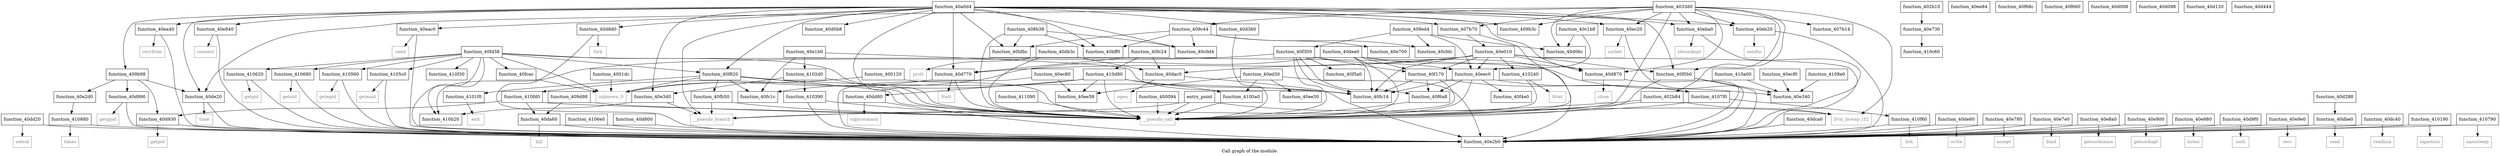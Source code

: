 digraph "Call graph of the module." {
  label="Call graph of the module.";
  node [shape=record];

  Node_function_40dca0 [label="{function_40dca0}"];
  Node_function_40dd20 [label="{function_40dd20}"];
  Node_function_40dd80 [label="{function_40dd80}"];
  Node_function_40ea40 [label="{function_40ea40}"];
  Node_function_40de20 [label="{function_40de20}"];
  Node_function_40de80 [label="{function_40de80}"];
  Node_function_40e340 [label="{function_40e340}"];
  Node_function_40eba0 [label="{function_40eba0}"];
  Node_function_40e3d0 [label="{function_40e3d0}"];
  Node_function_40d8d0 [label="{function_40d8d0}"];
  Node_function_40fc14 [label="{function_40fc14}"];
  Node_function_40d870 [label="{function_40d870}"];
  Node_function_40eb20 [label="{function_40eb20}"];
  Node_function_40d930 [label="{function_40d930}"];
  Node_function_40ec20 [label="{function_40ec20}"];
  Node_function_40e700 [label="{function_40e700}"];
  Node_function_40fb50 [label="{function_40fb50}"];
  Node_function_40e730 [label="{function_40e730}"];
  Node_function_40ec80 [label="{function_40ec80}"];
  Node_function_40ecf0 [label="{function_40ecf0}"];
  Node_function_40ed30 [label="{function_40ed30}"];
  Node_function_40e780 [label="{function_40e780}"];
  Node_function_40ee30 [label="{function_40ee30}"];
  Node_function_40ee58 [label="{function_40ee58}"];
  Node_function_40e7e0 [label="{function_40e7e0}"];
  Node_function_40ee84 [label="{function_40ee84}"];
  Node_function_40e840 [label="{function_40e840}"];
  Node_function_40eec0 [label="{function_40eec0}"];
  Node_function_40f0b0 [label="{function_40f0b0}"];
  Node_function_40e8a0 [label="{function_40e8a0}"];
  Node_function_40f170 [label="{function_40f170}"];
  Node_function_40f300 [label="{function_40f300}"];
  Node_function_40e900 [label="{function_40e900}"];
  Node_function_40f4e0 [label="{function_40f4e0}"];
  Node_function_40e980 [label="{function_40e980}"];
  Node_function_40f5a0 [label="{function_40f5a0}"];
  Node_function_40f6a8 [label="{function_40f6a8}"];
  Node_function_40dee0 [label="{function_40dee0}"];
  Node_function_40fc1c [label="{function_40fc1c}"];
  Node_function_40e010 [label="{function_40e010}"];
  Node_function_40eac0 [label="{function_40eac0}"];
  Node_function_40e1b0 [label="{function_40e1b0}"];
  Node_function_40d990 [label="{function_40d990}"];
  Node_function_40d9f0 [label="{function_40d9f0}"];
  Node_function_40e9e0 [label="{function_40e9e0}"];
  Node_function_40f820 [label="{function_40f820}"];
  Node_function_40da60 [label="{function_40da60}"];
  Node_function_40dac0 [label="{function_40dac0}"];
  Node_function_40db3c [label="{function_40db3c}"];
  Node_function_40dbe0 [label="{function_40dbe0}"];
  Node_function_40f68c [label="{function_40f68c}"];
  Node_function_40dc40 [label="{function_40dc40}"];
  Node_function_40e2b0 [label="{function_40e2b0}"];
  Node_function_40f660 [label="{function_40f660}"];
  Node_function_40fc24 [label="{function_40fc24}"];
  Node_function_4101f0 [label="{function_4101f0}"];
  Node_function_410240 [label="{function_410240}"];
  Node_function_4102d0 [label="{function_4102d0}"];
  Node_function_410390 [label="{function_410390}"];
  Node_function_410560 [label="{function_410560}"];
  Node_function_4105c0 [label="{function_4105c0}"];
  Node_function_4100a0 [label="{function_4100a0}"];
  Node_function_410190 [label="{function_410190}"];
  Node_function_40fcac [label="{function_40fcac}"];
  Node_function_40fd38 [label="{function_40fd38}"];
  Node_times [color="gray50", fontcolor="gray50", label="{times}"];
  Node_brk [color="gray50", fontcolor="gray50", label="{brk}"];
  Node_llvm_bswap_i32 [color="gray50", fontcolor="gray50", label="{llvm_bswap_i32}"];
  Node_function_410620 [label="{function_410620}"];
  Node_function_410680 [label="{function_410680}"];
  Node_function_4106e0 [label="{function_4106e0}"];
  Node_function_410790 [label="{function_410790}"];
  Node_function_4107f0 [label="{function_4107f0}"];
  Node_function_410880 [label="{function_410880}"];
  Node_function_4108e0 [label="{function_4108e0}"];
  Node_function_410a00 [label="{function_410a00}"];
  Node_function_410b20 [label="{function_410b20}"];
  Node_function_410c60 [label="{function_410c60}"];
  Node_function_410d80 [label="{function_410d80}"];
  Node_function_410f30 [label="{function_410f30}"];
  Node_function_410f60 [label="{function_410f60}"];
  Node_function_410fd0 [label="{function_410fd0}"];
  Node_function_411090 [label="{function_411090}"];
  Node_unknown_0 [color="gray50", fontcolor="gray50", label="{unknown_0}"];
  Node_fcntl [color="gray50", fontcolor="gray50", label="{fcntl}"];
  Node_close [color="gray50", fontcolor="gray50", label="{close}"];
  Node_fork [color="gray50", fontcolor="gray50", label="{fork}"];
  Node_getpid [color="gray50", fontcolor="gray50", label="{getpid}"];
  Node_getppid [color="gray50", fontcolor="gray50", label="{getppid}"];
  Node_ioctl [color="gray50", fontcolor="gray50", label="{ioctl}"];
  Node_kill [color="gray50", fontcolor="gray50", label="{kill}"];
  Node_open [color="gray50", fontcolor="gray50", label="{open}"];
  Node_prctl [color="gray50", fontcolor="gray50", label="{prctl}"];
  Node_read [color="gray50", fontcolor="gray50", label="{read}"];
  Node_readlink [color="gray50", fontcolor="gray50", label="{readlink}"];
  Node_setsid [color="gray50", fontcolor="gray50", label="{setsid}"];
  Node_sigprocmask [color="gray50", fontcolor="gray50", label="{sigprocmask}"];
  Node_time [color="gray50", fontcolor="gray50", label="{time}"];
  Node_write [color="gray50", fontcolor="gray50", label="{write}"];
  Node_accept [color="gray50", fontcolor="gray50", label="{accept}"];
  Node_bind [color="gray50", fontcolor="gray50", label="{bind}"];
  Node_connect [color="gray50", fontcolor="gray50", label="{connect}"];
  Node_getsockname [color="gray50", fontcolor="gray50", label="{getsockname}"];
  Node_getsockopt [color="gray50", fontcolor="gray50", label="{getsockopt}"];
  Node_listen [color="gray50", fontcolor="gray50", label="{listen}"];
  Node_recv [color="gray50", fontcolor="gray50", label="{recv}"];
  Node_recvfrom [color="gray50", fontcolor="gray50", label="{recvfrom}"];
  Node_send [color="gray50", fontcolor="gray50", label="{send}"];
  Node_sendto [color="gray50", fontcolor="gray50", label="{sendto}"];
  Node_setsockopt [color="gray50", fontcolor="gray50", label="{setsockopt}"];
  Node_socket [color="gray50", fontcolor="gray50", label="{socket}"];
  Node_sigaction [color="gray50", fontcolor="gray50", label="{sigaction}"];
  Node_exit [color="gray50", fontcolor="gray50", label="{exit}"];
  Node_fstat [color="gray50", fontcolor="gray50", label="{fstat}"];
  Node_getegid [color="gray50", fontcolor="gray50", label="{getegid}"];
  Node_geteuid [color="gray50", fontcolor="gray50", label="{geteuid}"];
  Node_getgid [color="gray50", fontcolor="gray50", label="{getgid}"];
  Node_getuid [color="gray50", fontcolor="gray50", label="{getuid}"];
  Node_nanosleep [color="gray50", fontcolor="gray50", label="{nanosleep}"];
  Node_function_40e2d0 [label="{function_40e2d0}"];
  Node___pseudo_call [color="gray50", fontcolor="gray50", label="{__pseudo_call}"];
  Node___pseudo_branch [color="gray50", fontcolor="gray50", label="{__pseudo_branch}"];
  Node_function_400094 [label="{function_400094}"];
  Node_function_400120 [label="{function_400120}"];
  Node_function_4001dc [label="{function_4001dc}"];
  Node_entry_point [label="{entry_point}"];
  Node_function_402b10 [label="{function_402b10}"];
  Node_function_402b84 [label="{function_402b84}"];
  Node_function_4033d0 [label="{function_4033d0}"];
  Node_function_40a0d4 [label="{function_40a0d4}"];
  Node_function_407b14 [label="{function_407b14}"];
  Node_function_407b70 [label="{function_407b70}"];
  Node_function_408b38 [label="{function_408b38}"];
  Node_function_409b3c [label="{function_409b3c}"];
  Node_function_409b98 [label="{function_409b98}"];
  Node_function_409c44 [label="{function_409c44}"];
  Node_function_409d98 [label="{function_409d98}"];
  Node_function_409ed4 [label="{function_409ed4}"];
  Node_function_40bfbc [label="{function_40bfbc}"];
  Node_function_40bff0 [label="{function_40bff0}"];
  Node_function_40c0d4 [label="{function_40c0d4}"];
  Node_function_40c1b8 [label="{function_40c1b8}"];
  Node_function_40cfdc [label="{function_40cfdc}"];
  Node_function_40d008 [label="{function_40d008}"];
  Node_function_40d06c [label="{function_40d06c}"];
  Node_function_40d098 [label="{function_40d098}"];
  Node_function_40d0b8 [label="{function_40d0b8}"];
  Node_function_40d120 [label="{function_40d120}"];
  Node_function_40d288 [label="{function_40d288}"];
  Node_function_40d360 [label="{function_40d360}"];
  Node_function_40d444 [label="{function_40d444}"];
  Node_function_40d770 [label="{function_40d770}"];
  Node_function_40d800 [label="{function_40d800}"];
  Node_function_40dca0 -> Node_function_40e2b0;
  Node_function_40dd20 -> Node_function_40e2b0;
  Node_function_40dd20 -> Node_setsid;
  Node_function_40dd80 -> Node_function_40e2b0;
  Node_function_40dd80 -> Node_sigprocmask;
  Node_function_40ea40 -> Node_function_40e2b0;
  Node_function_40ea40 -> Node_recvfrom;
  Node_function_40de20 -> Node_function_40e2b0;
  Node_function_40de20 -> Node_time;
  Node_function_40de80 -> Node_function_40e2b0;
  Node_function_40de80 -> Node_write;
  Node_function_40eba0 -> Node_function_40e2b0;
  Node_function_40eba0 -> Node_setsockopt;
  Node_function_40e3d0 -> Node_function_410b20;
  Node_function_40e3d0 -> Node___pseudo_branch;
  Node_function_40d8d0 -> Node_function_40e2b0;
  Node_function_40d8d0 -> Node_fork;
  Node_function_40d870 -> Node_function_40e2b0;
  Node_function_40d870 -> Node_close;
  Node_function_40eb20 -> Node_function_40e2b0;
  Node_function_40eb20 -> Node_sendto;
  Node_function_40d930 -> Node_function_40e2b0;
  Node_function_40d930 -> Node_getpid;
  Node_function_40ec20 -> Node_function_40e2b0;
  Node_function_40ec20 -> Node_socket;
  Node_function_40fb50 -> Node___pseudo_call;
  Node_function_40fb50 -> Node___pseudo_branch;
  Node_function_40e730 -> Node_function_410c60;
  Node_function_40ec80 -> Node_function_40ee58;
  Node_function_40ec80 -> Node_function_40e2b0;
  Node_function_40ecf0 -> Node_function_40e340;
  Node_function_40ed30 -> Node_function_40ee30;
  Node_function_40ed30 -> Node_function_40ee58;
  Node_function_40ed30 -> Node_function_40e2b0;
  Node_function_40ed30 -> Node_function_4100a0;
  Node_function_40e780 -> Node_function_40e2b0;
  Node_function_40e780 -> Node_accept;
  Node_function_40e7e0 -> Node_function_40e2b0;
  Node_function_40e7e0 -> Node_bind;
  Node_function_40e840 -> Node_function_40e2b0;
  Node_function_40e840 -> Node_connect;
  Node_function_40eec0 -> Node_function_40fc14;
  Node_function_40eec0 -> Node_function_40f4e0;
  Node_function_40eec0 -> Node_function_40f6a8;
  Node_function_40eec0 -> Node_function_4107f0;
  Node_function_40eec0 -> Node___pseudo_call;
  Node_function_40f0b0 -> Node_function_40e340;
  Node_function_40f0b0 -> Node_function_40e2b0;
  Node_function_40f0b0 -> Node___pseudo_call;
  Node_function_40e8a0 -> Node_function_40e2b0;
  Node_function_40e8a0 -> Node_getsockname;
  Node_function_40f170 -> Node_function_40fc14;
  Node_function_40f170 -> Node_function_40f6a8;
  Node_function_40f170 -> Node_function_4107f0;
  Node_function_40f170 -> Node___pseudo_call;
  Node_function_40f300 -> Node_function_40fc14;
  Node_function_40f300 -> Node_function_40eec0;
  Node_function_40f300 -> Node_function_40f170;
  Node_function_40f300 -> Node_function_40f5a0;
  Node_function_40f300 -> Node_function_40f6a8;
  Node_function_40f300 -> Node_function_410b20;
  Node_function_40f300 -> Node___pseudo_call;
  Node_function_40e900 -> Node_function_40e2b0;
  Node_function_40e900 -> Node_getsockopt;
  Node_function_40e980 -> Node_function_40e2b0;
  Node_function_40e980 -> Node_listen;
  Node_function_40f6a8 -> Node___pseudo_call;
  Node_function_40dee0 -> Node_function_40fc14;
  Node_function_40dee0 -> Node_function_40d870;
  Node_function_40dee0 -> Node_function_40f170;
  Node_function_40dee0 -> Node_function_40fc1c;
  Node_function_40dee0 -> Node_function_40e2b0;
  Node_function_40dee0 -> Node___pseudo_call;
  Node_function_40e010 -> Node_function_40fc14;
  Node_function_40e010 -> Node_function_40d870;
  Node_function_40e010 -> Node_function_40eec0;
  Node_function_40e010 -> Node_function_40f0b0;
  Node_function_40e010 -> Node_function_40f170;
  Node_function_40e010 -> Node_function_40dac0;
  Node_function_40e010 -> Node_function_40e2b0;
  Node_function_40e010 -> Node_function_410240;
  Node_function_40e010 -> Node_function_40d770;
  Node_function_40eac0 -> Node_function_40e2b0;
  Node_function_40eac0 -> Node_send;
  Node_function_40e1b0 -> Node_function_40fc14;
  Node_function_40e1b0 -> Node_function_40fc1c;
  Node_function_40e1b0 -> Node_function_4102d0;
  Node_function_40d990 -> Node_function_40e2b0;
  Node_function_40d990 -> Node_getppid;
  Node_function_40d9f0 -> Node_function_40e2b0;
  Node_function_40d9f0 -> Node_ioctl;
  Node_function_40e9e0 -> Node_function_40e2b0;
  Node_function_40e9e0 -> Node_recv;
  Node_function_40f820 -> Node_function_40fc14;
  Node_function_40f820 -> Node_function_40fb50;
  Node_function_40f820 -> Node_function_40fc1c;
  Node_function_40f820 -> Node_function_4101f0;
  Node_function_40f820 -> Node_unknown_0;
  Node_function_40f820 -> Node___pseudo_call;
  Node_function_40da60 -> Node_function_40e2b0;
  Node_function_40da60 -> Node_kill;
  Node_function_40dac0 -> Node_function_40e2b0;
  Node_function_40dac0 -> Node_open;
  Node_function_40db3c -> Node_function_40dac0;
  Node_function_40db3c -> Node_prctl;
  Node_function_40db3c -> Node___pseudo_call;
  Node_function_40dbe0 -> Node_function_40e2b0;
  Node_function_40dbe0 -> Node_read;
  Node_function_40dc40 -> Node_function_40e2b0;
  Node_function_40dc40 -> Node_readlink;
  Node_function_40fc24 -> Node_function_40dac0;
  Node_function_40fc24 -> Node_function_410d80;
  Node_function_40fc24 -> Node_function_40d770;
  Node_function_4101f0 -> Node_exit;
  Node_function_410240 -> Node_fstat;
  Node_function_410240 -> Node___pseudo_call;
  Node_function_4102d0 -> Node_function_40e3d0;
  Node_function_4102d0 -> Node_function_410390;
  Node_function_4102d0 -> Node___pseudo_call;
  Node_function_410390 -> Node_function_40e2b0;
  Node_function_410390 -> Node___pseudo_call;
  Node_function_410560 -> Node_function_40e2b0;
  Node_function_410560 -> Node_getegid;
  Node_function_4105c0 -> Node_function_40e2b0;
  Node_function_4105c0 -> Node_geteuid;
  Node_function_4100a0 -> Node___pseudo_call;
  Node_function_410190 -> Node_function_40e2b0;
  Node_function_410190 -> Node_sigaction;
  Node_function_40fcac -> Node_unknown_0;
  Node_function_40fd38 -> Node_function_40e340;
  Node_function_40fd38 -> Node_function_40f820;
  Node_function_40fd38 -> Node_function_40e2b0;
  Node_function_40fd38 -> Node_function_410560;
  Node_function_40fd38 -> Node_function_4105c0;
  Node_function_40fd38 -> Node_function_40fcac;
  Node_function_40fd38 -> Node_function_410620;
  Node_function_40fd38 -> Node_function_410680;
  Node_function_40fd38 -> Node_function_410b20;
  Node_function_40fd38 -> Node_function_410f30;
  Node_function_40fd38 -> Node_unknown_0;
  Node_function_40fd38 -> Node___pseudo_call;
  Node_function_410620 -> Node_function_40e2b0;
  Node_function_410620 -> Node_getgid;
  Node_function_410680 -> Node_function_40e2b0;
  Node_function_410680 -> Node_getuid;
  Node_function_4106e0 -> Node_function_40e2b0;
  Node_function_410790 -> Node_function_40e2b0;
  Node_function_410790 -> Node_nanosleep;
  Node_function_4107f0 -> Node_function_410f60;
  Node_function_4107f0 -> Node___pseudo_call;
  Node_function_410880 -> Node_function_40e2b0;
  Node_function_410880 -> Node_times;
  Node_function_4108e0 -> Node_function_40e340;
  Node_function_410a00 -> Node_function_40e340;
  Node_function_410d80 -> Node_function_40dd80;
  Node_function_410d80 -> Node_function_40fc14;
  Node_function_410d80 -> Node_function_40ee58;
  Node_function_410d80 -> Node_function_4100a0;
  Node_function_410d80 -> Node_function_410fd0;
  Node_function_410d80 -> Node___pseudo_call;
  Node_function_410f60 -> Node_function_40e2b0;
  Node_function_410f60 -> Node_brk;
  Node_function_410fd0 -> Node_function_40d930;
  Node_function_410fd0 -> Node_function_40da60;
  Node_function_410fd0 -> Node___pseudo_call;
  Node_function_411090 -> Node___pseudo_call;
  Node_function_40e2d0 -> Node_function_410880;
  Node_function_400094 -> Node___pseudo_call;
  Node_function_400120 -> Node_unknown_0;
  Node_function_400120 -> Node___pseudo_call;
  Node_function_4001dc -> Node_unknown_0;
  Node_entry_point -> Node_llvm_bswap_i32;
  Node_entry_point -> Node___pseudo_call;
  Node_entry_point -> Node___pseudo_branch;
  Node_function_402b10 -> Node_function_40e730;
  Node_function_402b84 -> Node_llvm_bswap_i32;
  Node_function_402b84 -> Node___pseudo_call;
  Node_function_402b84 -> Node___pseudo_branch;
  Node_function_4033d0 -> Node_function_40de20;
  Node_function_4033d0 -> Node_function_40eba0;
  Node_function_4033d0 -> Node_function_40d870;
  Node_function_4033d0 -> Node_function_40eb20;
  Node_function_4033d0 -> Node_function_40ec20;
  Node_function_4033d0 -> Node_function_40f0b0;
  Node_function_4033d0 -> Node_llvm_bswap_i32;
  Node_function_4033d0 -> Node___pseudo_call;
  Node_function_4033d0 -> Node_function_402b84;
  Node_function_4033d0 -> Node_function_407b14;
  Node_function_4033d0 -> Node_function_407b70;
  Node_function_4033d0 -> Node_function_409b3c;
  Node_function_4033d0 -> Node_function_409c44;
  Node_function_4033d0 -> Node_function_40d06c;
  Node_function_40a0d4 -> Node_function_40ea40;
  Node_function_40a0d4 -> Node_function_40de20;
  Node_function_40a0d4 -> Node_function_40eba0;
  Node_function_40a0d4 -> Node_function_40e3d0;
  Node_function_40a0d4 -> Node_function_40d8d0;
  Node_function_40a0d4 -> Node_function_40d870;
  Node_function_40a0d4 -> Node_function_40eb20;
  Node_function_40a0d4 -> Node_function_40ec20;
  Node_function_40a0d4 -> Node_function_40e840;
  Node_function_40a0d4 -> Node_function_40f0b0;
  Node_function_40a0d4 -> Node_function_40eac0;
  Node_function_40a0d4 -> Node_function_40f820;
  Node_function_40a0d4 -> Node___pseudo_call;
  Node_function_40a0d4 -> Node___pseudo_branch;
  Node_function_40a0d4 -> Node_function_407b70;
  Node_function_40a0d4 -> Node_function_409b3c;
  Node_function_40a0d4 -> Node_function_409b98;
  Node_function_40a0d4 -> Node_function_40bfbc;
  Node_function_40a0d4 -> Node_function_40bff0;
  Node_function_40a0d4 -> Node_function_40c0d4;
  Node_function_40a0d4 -> Node_function_40d0b8;
  Node_function_40a0d4 -> Node_function_40d360;
  Node_function_40a0d4 -> Node_function_40d770;
  Node_function_407b70 -> Node_function_40e010;
  Node_function_407b70 -> Node___pseudo_call;
  Node_function_408b38 -> Node___pseudo_call;
  Node_function_408b38 -> Node_function_40bfbc;
  Node_function_408b38 -> Node_function_40bff0;
  Node_function_408b38 -> Node_function_40c0d4;
  Node_function_409b98 -> Node_function_40de20;
  Node_function_409b98 -> Node_function_40d930;
  Node_function_409b98 -> Node_function_40d990;
  Node_function_409b98 -> Node_function_40e2d0;
  Node_function_409c44 -> Node_function_40e700;
  Node_function_409c44 -> Node_function_40bfbc;
  Node_function_409c44 -> Node_function_40bff0;
  Node_function_409c44 -> Node_function_40c0d4;
  Node_function_409c44 -> Node_function_40cfdc;
  Node_function_409d98 -> Node_function_40da60;
  Node_function_409d98 -> Node___pseudo_call;
  Node_function_409ed4 -> Node_function_40eec0;
  Node_function_409ed4 -> Node_function_40f300;
  Node_function_409ed4 -> Node_function_40cfdc;
  Node_function_409ed4 -> Node_function_40d06c;
  Node_function_40c1b8 -> Node_function_40eec0;
  Node_function_40c1b8 -> Node_function_40d06c;
  Node_function_40d288 -> Node_function_40dbe0;
  Node_function_40d360 -> Node___pseudo_call;
  Node_function_40d770 -> Node_unknown_0;
  Node_function_40d770 -> Node_fcntl;
  Node_function_40d770 -> Node___pseudo_call;
  Node_function_40d800 -> Node_function_40e2b0;
}
